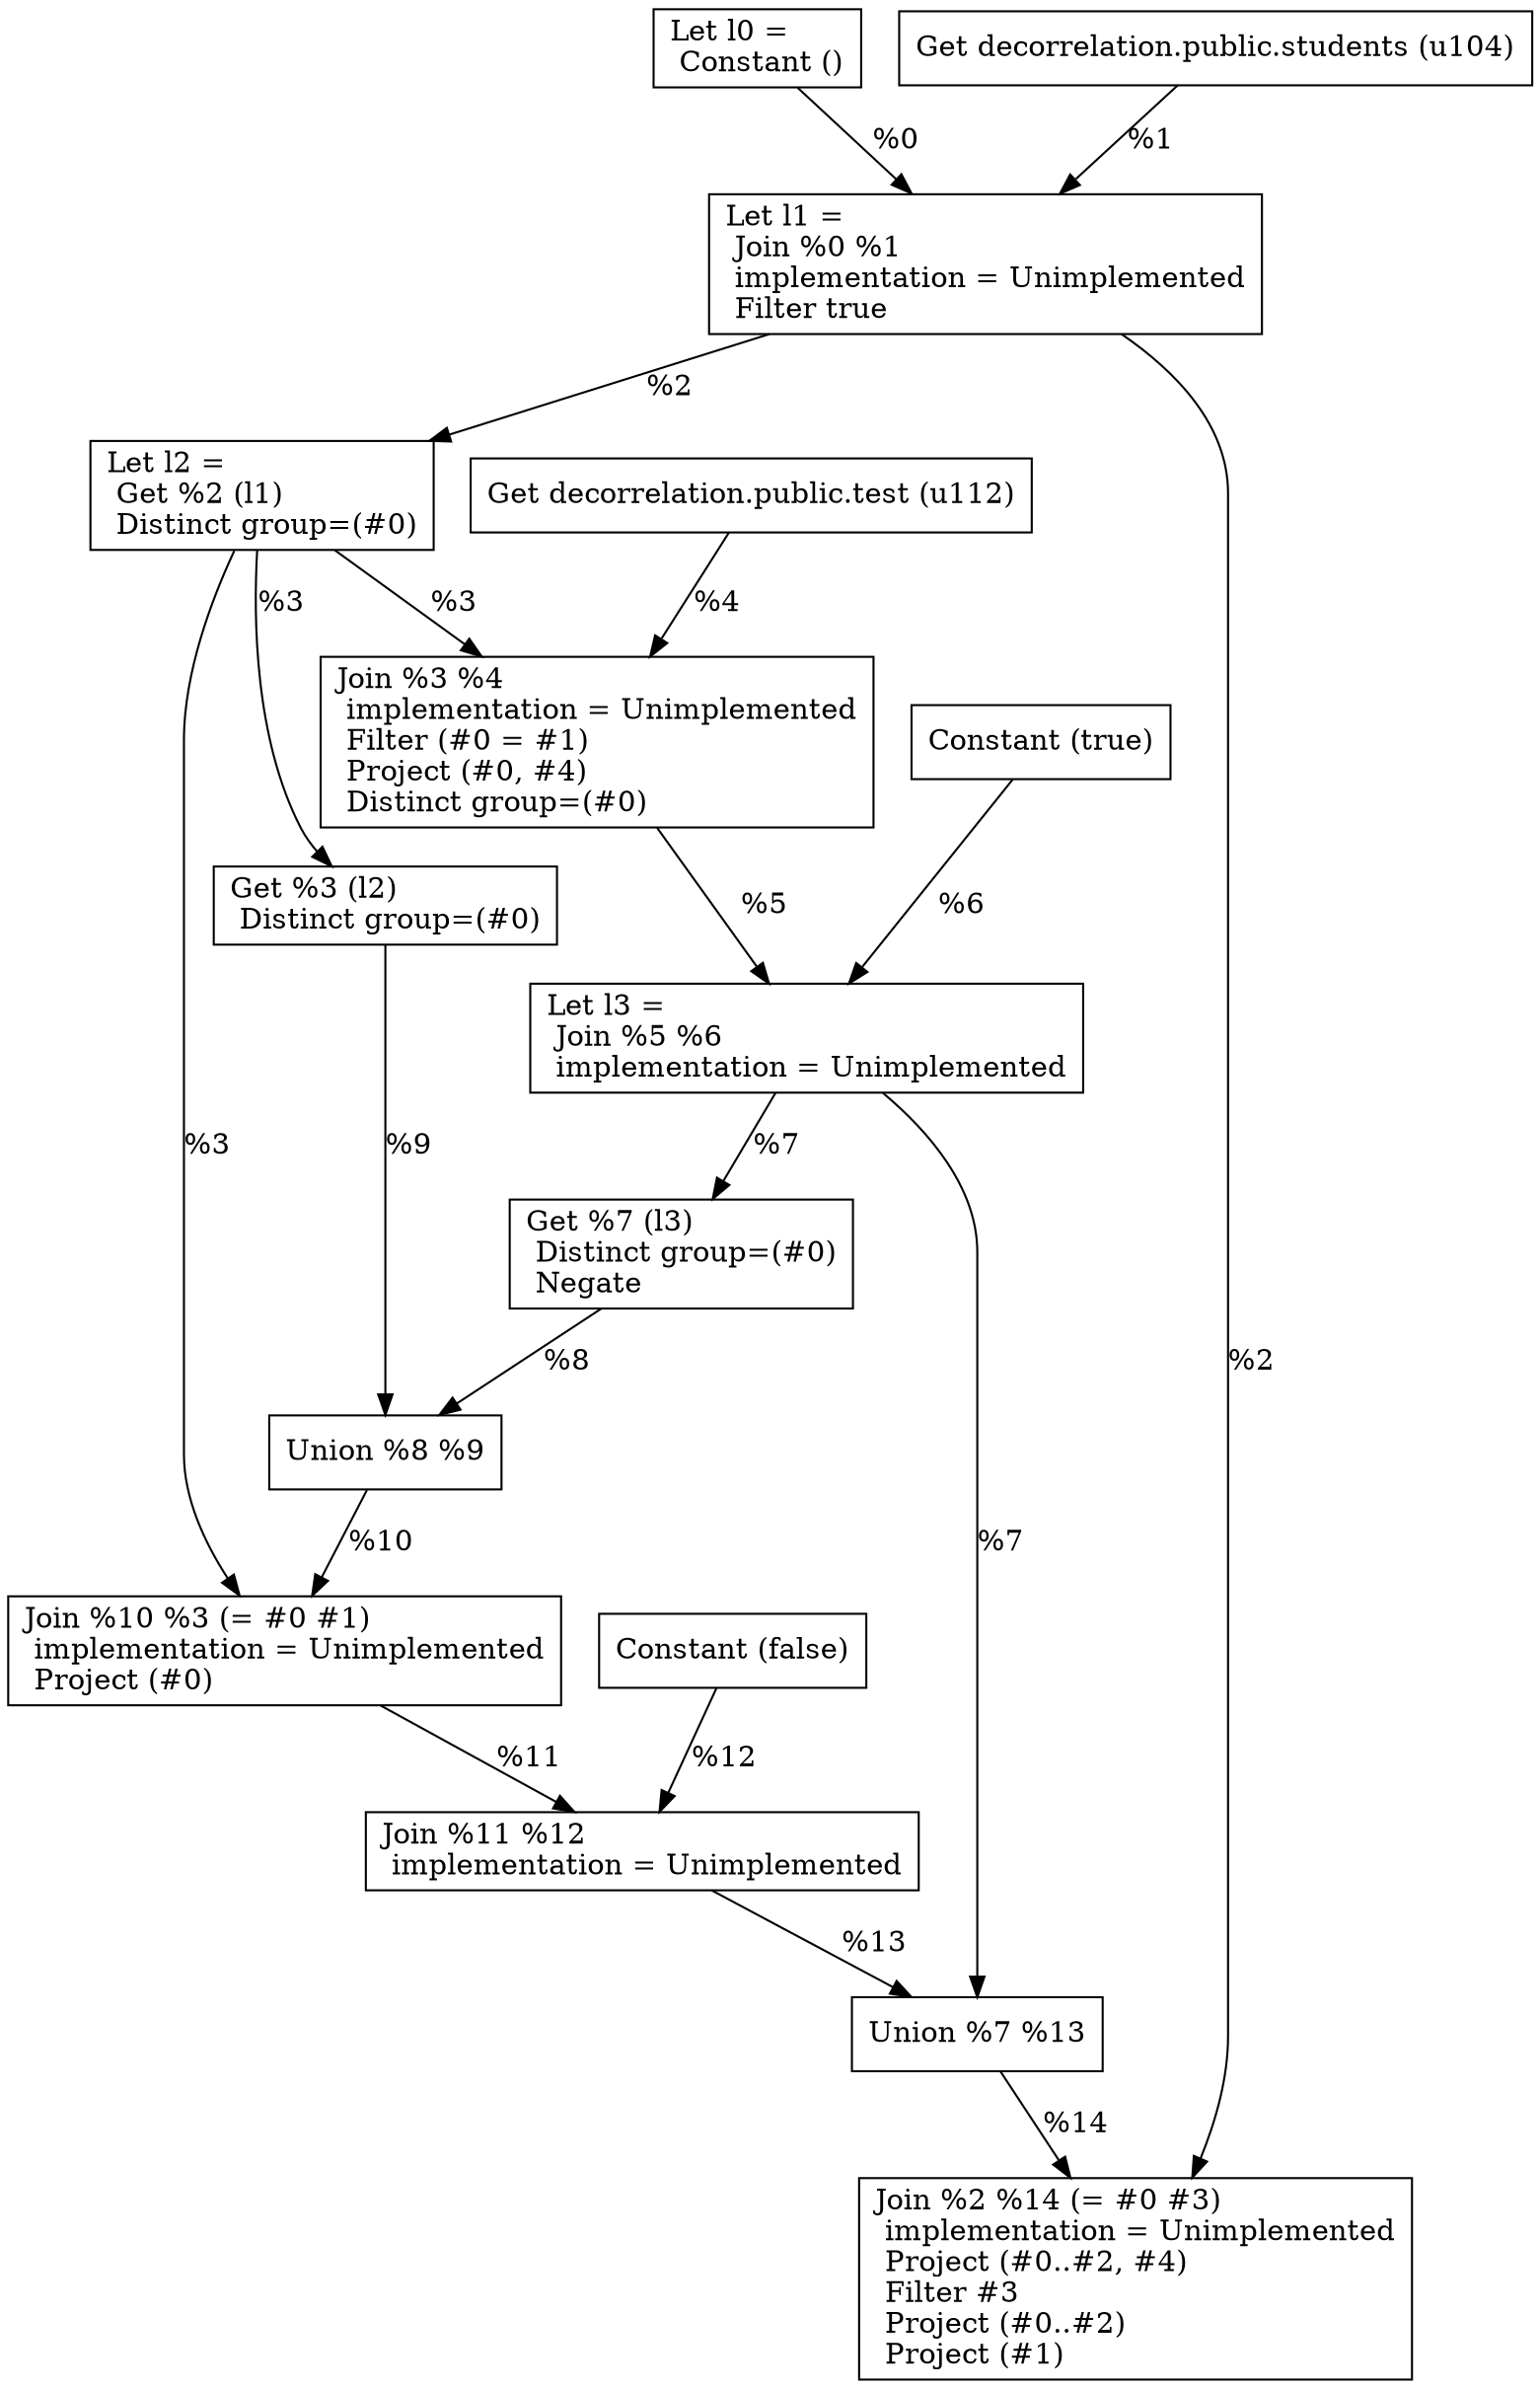 digraph G {
    node0 [shape = record, label="Let l0 =\l Constant ()\l"]
    node1 [shape = record, label=" Get decorrelation.public.students (u104)\l"]
    node2 [shape = record, label="Let l1 =\l Join %0 %1\l  implementation = Unimplemented\l Filter true\l"]
    node3 [shape = record, label="Let l2 =\l Get %2 (l1)\l Distinct group=(#0)\l"]
    node4 [shape = record, label=" Get decorrelation.public.test (u112)\l"]
    node5 [shape = record, label=" Join %3 %4\l  implementation = Unimplemented\l Filter (#0 = #1)\l Project (#0, #4)\l Distinct group=(#0)\l"]
    node6 [shape = record, label=" Constant (true)\l"]
    node7 [shape = record, label="Let l3 =\l Join %5 %6\l  implementation = Unimplemented\l"]
    node8 [shape = record, label=" Get %7 (l3)\l Distinct group=(#0)\l Negate\l"]
    node9 [shape = record, label=" Get %3 (l2)\l Distinct group=(#0)\l"]
    node10 [shape = record, label=" Union %8 %9\l"]
    node11 [shape = record, label=" Join %10 %3 (= #0 #1)\l  implementation = Unimplemented\l Project (#0)\l"]
    node12 [shape = record, label=" Constant (false)\l"]
    node13 [shape = record, label=" Join %11 %12\l  implementation = Unimplemented\l"]
    node14 [shape = record, label=" Union %7 %13\l"]
    node15 [shape = record, label=" Join %2 %14 (= #0 #3)\l  implementation = Unimplemented\l Project (#0..#2, #4)\l Filter #3\l Project (#0..#2)\l Project (#1)\l"]
    node9 -> node10 [label = "%9\l"]
    node3 -> node5 [label = "%3\l"]
    node0 -> node2 [label = "%0\l"]
    node3 -> node9 [label = "%3\l"]
    node14 -> node15 [label = "%14\l"]
    node12 -> node13 [label = "%12\l"]
    node11 -> node13 [label = "%11\l"]
    node8 -> node10 [label = "%8\l"]
    node2 -> node15 [label = "%2\l"]
    node2 -> node3 [label = "%2\l"]
    node10 -> node11 [label = "%10\l"]
    node6 -> node7 [label = "%6\l"]
    node4 -> node5 [label = "%4\l"]
    node3 -> node11 [label = "%3\l"]
    node5 -> node7 [label = "%5\l"]
    node7 -> node14 [label = "%7\l"]
    node13 -> node14 [label = "%13\l"]
    node1 -> node2 [label = "%1\l"]
    node7 -> node8 [label = "%7\l"]
}

